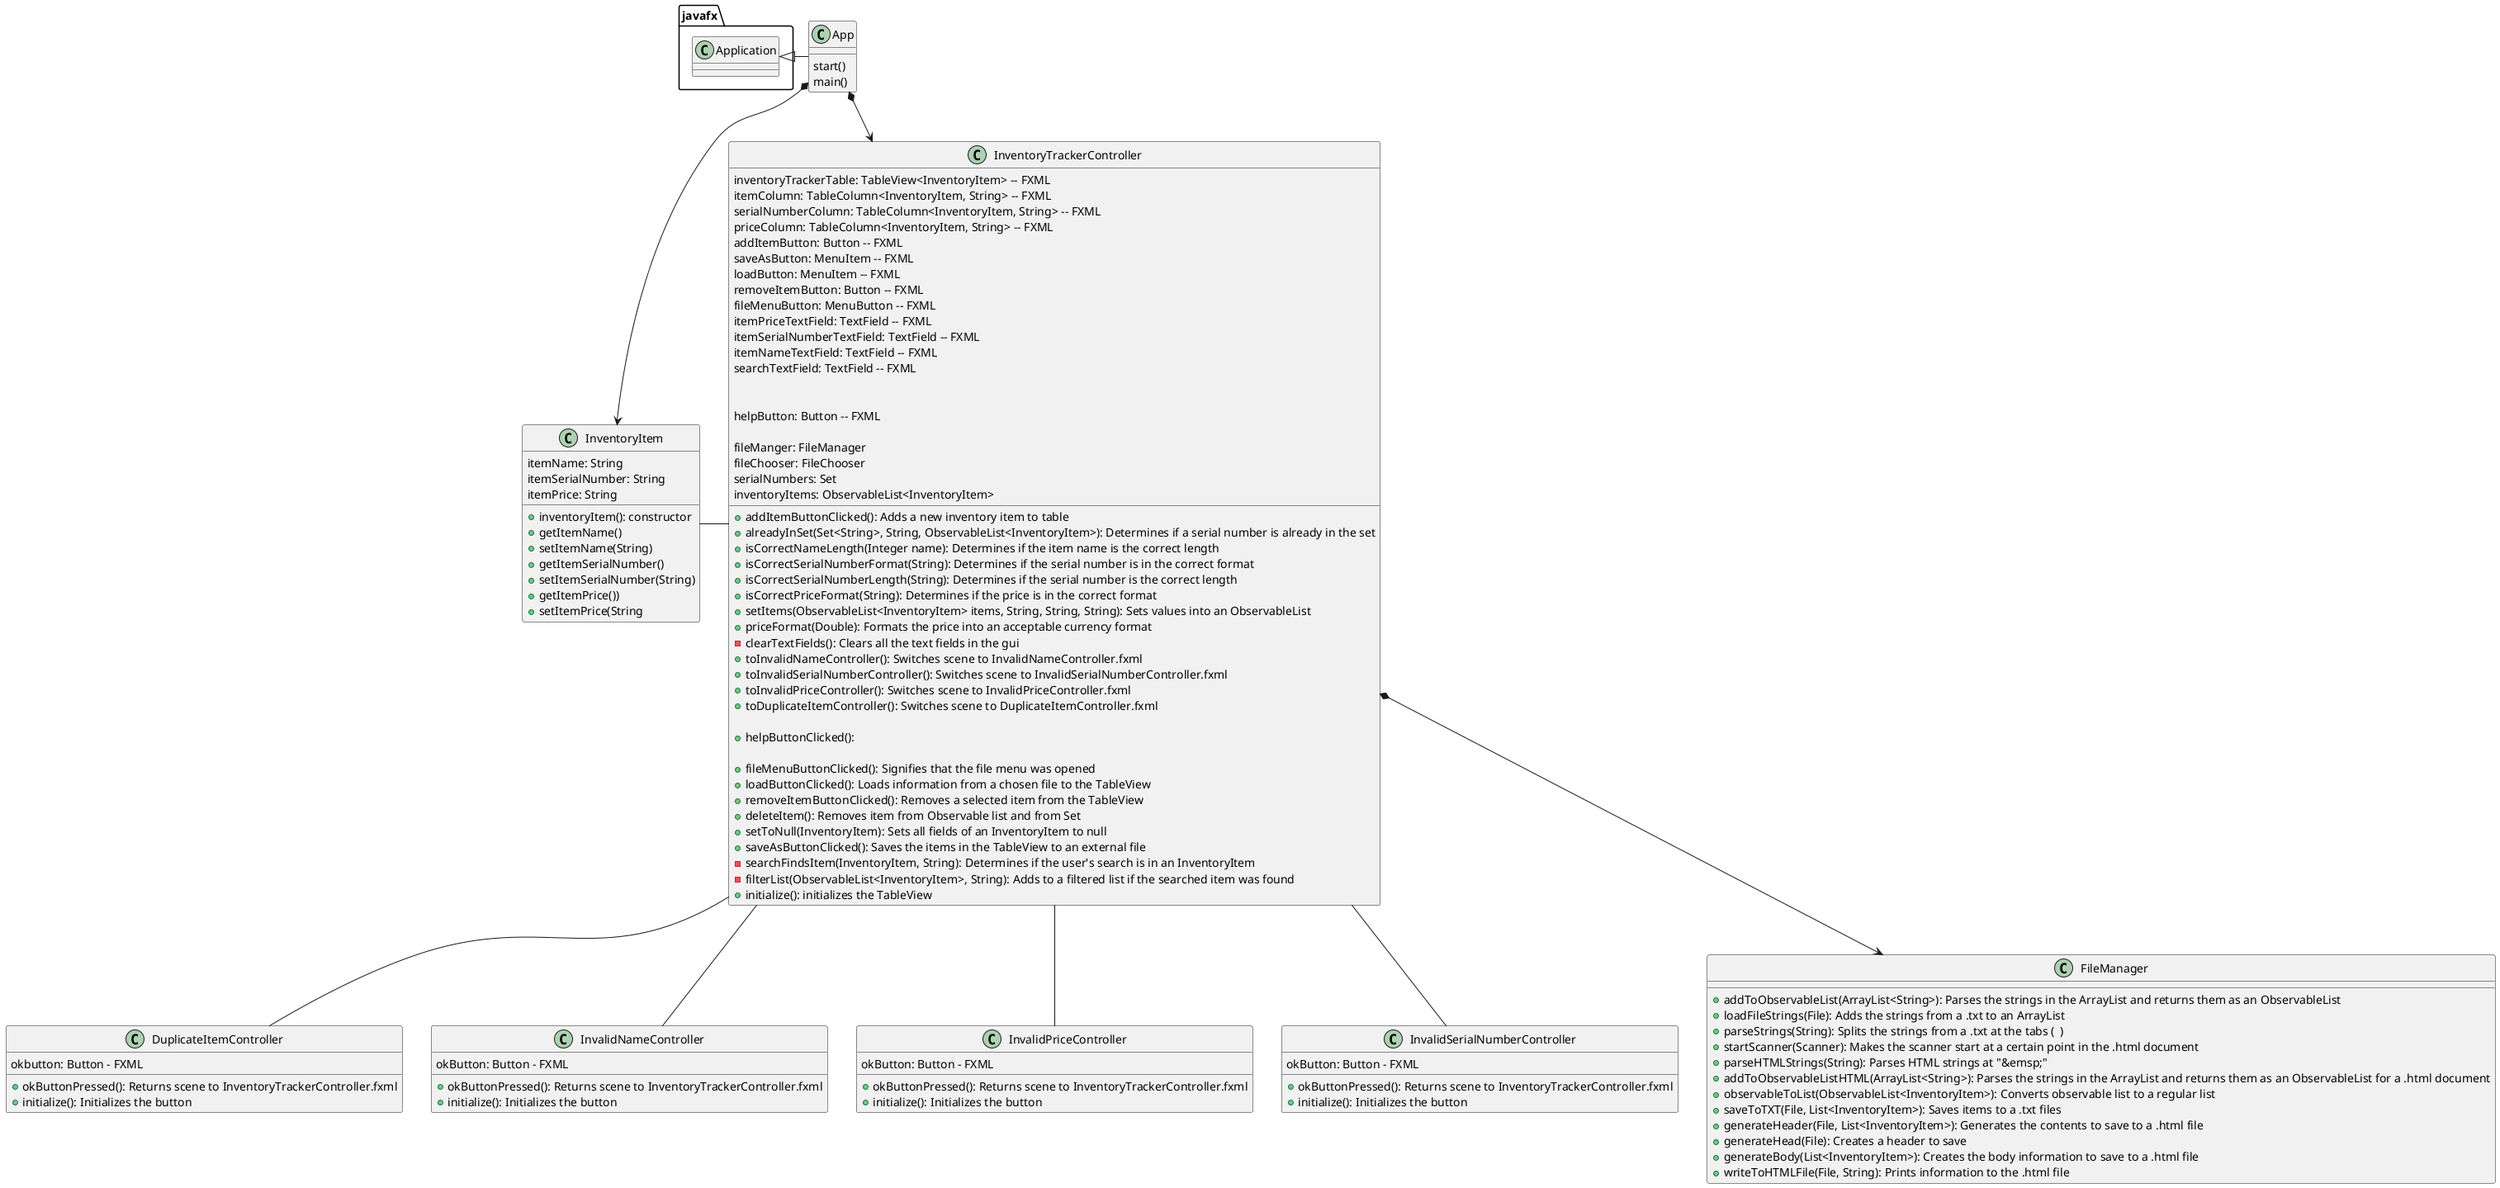 @startuml
'https://plantuml.com/sequence-diagram

class App {
    start()
    main()
}

class InventoryTrackerController {

    inventoryTrackerTable: TableView<InventoryItem> -- FXML
    itemColumn: TableColumn<InventoryItem, String> -- FXML
    serialNumberColumn: TableColumn<InventoryItem, String> -- FXML
    priceColumn: TableColumn<InventoryItem, String> -- FXML
    addItemButton: Button -- FXML
    saveAsButton: MenuItem -- FXML
    loadButton: MenuItem -- FXML
    removeItemButton: Button -- FXML
    fileMenuButton: MenuButton -- FXML
    itemPriceTextField: TextField -- FXML
    itemSerialNumberTextField: TextField -- FXML
    itemNameTextField: TextField -- FXML
    searchTextField: TextField -- FXML


    helpButton: Button -- FXML

    fileManger: FileManager
    fileChooser: FileChooser
    serialNumbers: Set
    inventoryItems: ObservableList<InventoryItem>

    + addItemButtonClicked(): Adds a new inventory item to table
    + alreadyInSet(Set<String>, String, ObservableList<InventoryItem>): Determines if a serial number is already in the set
    + isCorrectNameLength(Integer name): Determines if the item name is the correct length
    + isCorrectSerialNumberFormat(String): Determines if the serial number is in the correct format
    + isCorrectSerialNumberLength(String): Determines if the serial number is the correct length
    + isCorrectPriceFormat(String): Determines if the price is in the correct format
    + setItems(ObservableList<InventoryItem> items, String, String, String): Sets values into an ObservableList
    + priceFormat(Double): Formats the price into an acceptable currency format
    - clearTextFields(): Clears all the text fields in the gui
    + toInvalidNameController(): Switches scene to InvalidNameController.fxml
    + toInvalidSerialNumberController(): Switches scene to InvalidSerialNumberController.fxml
    + toInvalidPriceController(): Switches scene to InvalidPriceController.fxml
    + toDuplicateItemController(): Switches scene to DuplicateItemController.fxml

    + helpButtonClicked():

    + fileMenuButtonClicked(): Signifies that the file menu was opened
    + loadButtonClicked(): Loads information from a chosen file to the TableView
    + removeItemButtonClicked(): Removes a selected item from the TableView
    + deleteItem(): Removes item from Observable list and from Set
    + setToNull(InventoryItem): Sets all fields of an InventoryItem to null
    + saveAsButtonClicked(): Saves the items in the TableView to an external file
    - searchFindsItem(InventoryItem, String): Determines if the user's search is in an InventoryItem
    - filterList(ObservableList<InventoryItem>, String): Adds to a filtered list if the searched item was found
    + initialize(): initializes the TableView
}

class InventoryItem {
    itemName: String
    itemSerialNumber: String
    itemPrice: String

    + inventoryItem(): constructor
    + getItemName()
    + setItemName(String)
    + getItemSerialNumber()
    + setItemSerialNumber(String)
    + getItemPrice())
    + setItemPrice(String
}

class DuplicateItemController {
    okbutton: Button - FXML

    + okButtonPressed(): Returns scene to InventoryTrackerController.fxml
    + initialize(): Initializes the button
}

class InvalidNameController {
    okButton: Button - FXML

    + okButtonPressed(): Returns scene to InventoryTrackerController.fxml
    + initialize(): Initializes the button
}

class InvalidPriceController {
    okButton: Button - FXML

    + okButtonPressed(): Returns scene to InventoryTrackerController.fxml
    + initialize(): Initializes the button
}

class InvalidSerialNumberController {
    okButton: Button - FXML

    + okButtonPressed(): Returns scene to InventoryTrackerController.fxml
    + initialize(): Initializes the button
}

class FileManager {
    + addToObservableList(ArrayList<String>): Parses the strings in the ArrayList and returns them as an ObservableList
    + loadFileStrings(File): Adds the strings from a .txt to an ArrayList
    + parseStrings(String): Splits the strings from a .txt at the tabs (\t)
    + startScanner(Scanner): Makes the scanner start at a certain point in the .html document
    + parseHTMLStrings(String): Parses HTML strings at "&emsp;"
    + addToObservableListHTML(ArrayList<String>): Parses the strings in the ArrayList and returns them as an ObservableList for a .html document
    + observableToList(ObservableList<InventoryItem>): Converts observable list to a regular list
    + saveToTXT(File, List<InventoryItem>): Saves items to a .txt files
    + generateHeader(File, List<InventoryItem>): Generates the contents to save to a .html file
    + generateHead(File): Creates a header to save
    + generateBody(List<InventoryItem>): Creates the body information to save to a .html file
    + writeToHTMLFile(File, String): Prints information to the .html file
}

javafx.Application <|- App
App *--> InventoryTrackerController
App *--> InventoryItem
InventoryItem - InventoryTrackerController
InventoryTrackerController -- DuplicateItemController
InventoryTrackerController -- InvalidNameController
InventoryTrackerController -- InvalidSerialNumberController
InventoryTrackerController -- InvalidPriceController
InventoryTrackerController *--> FileManager

@enduml